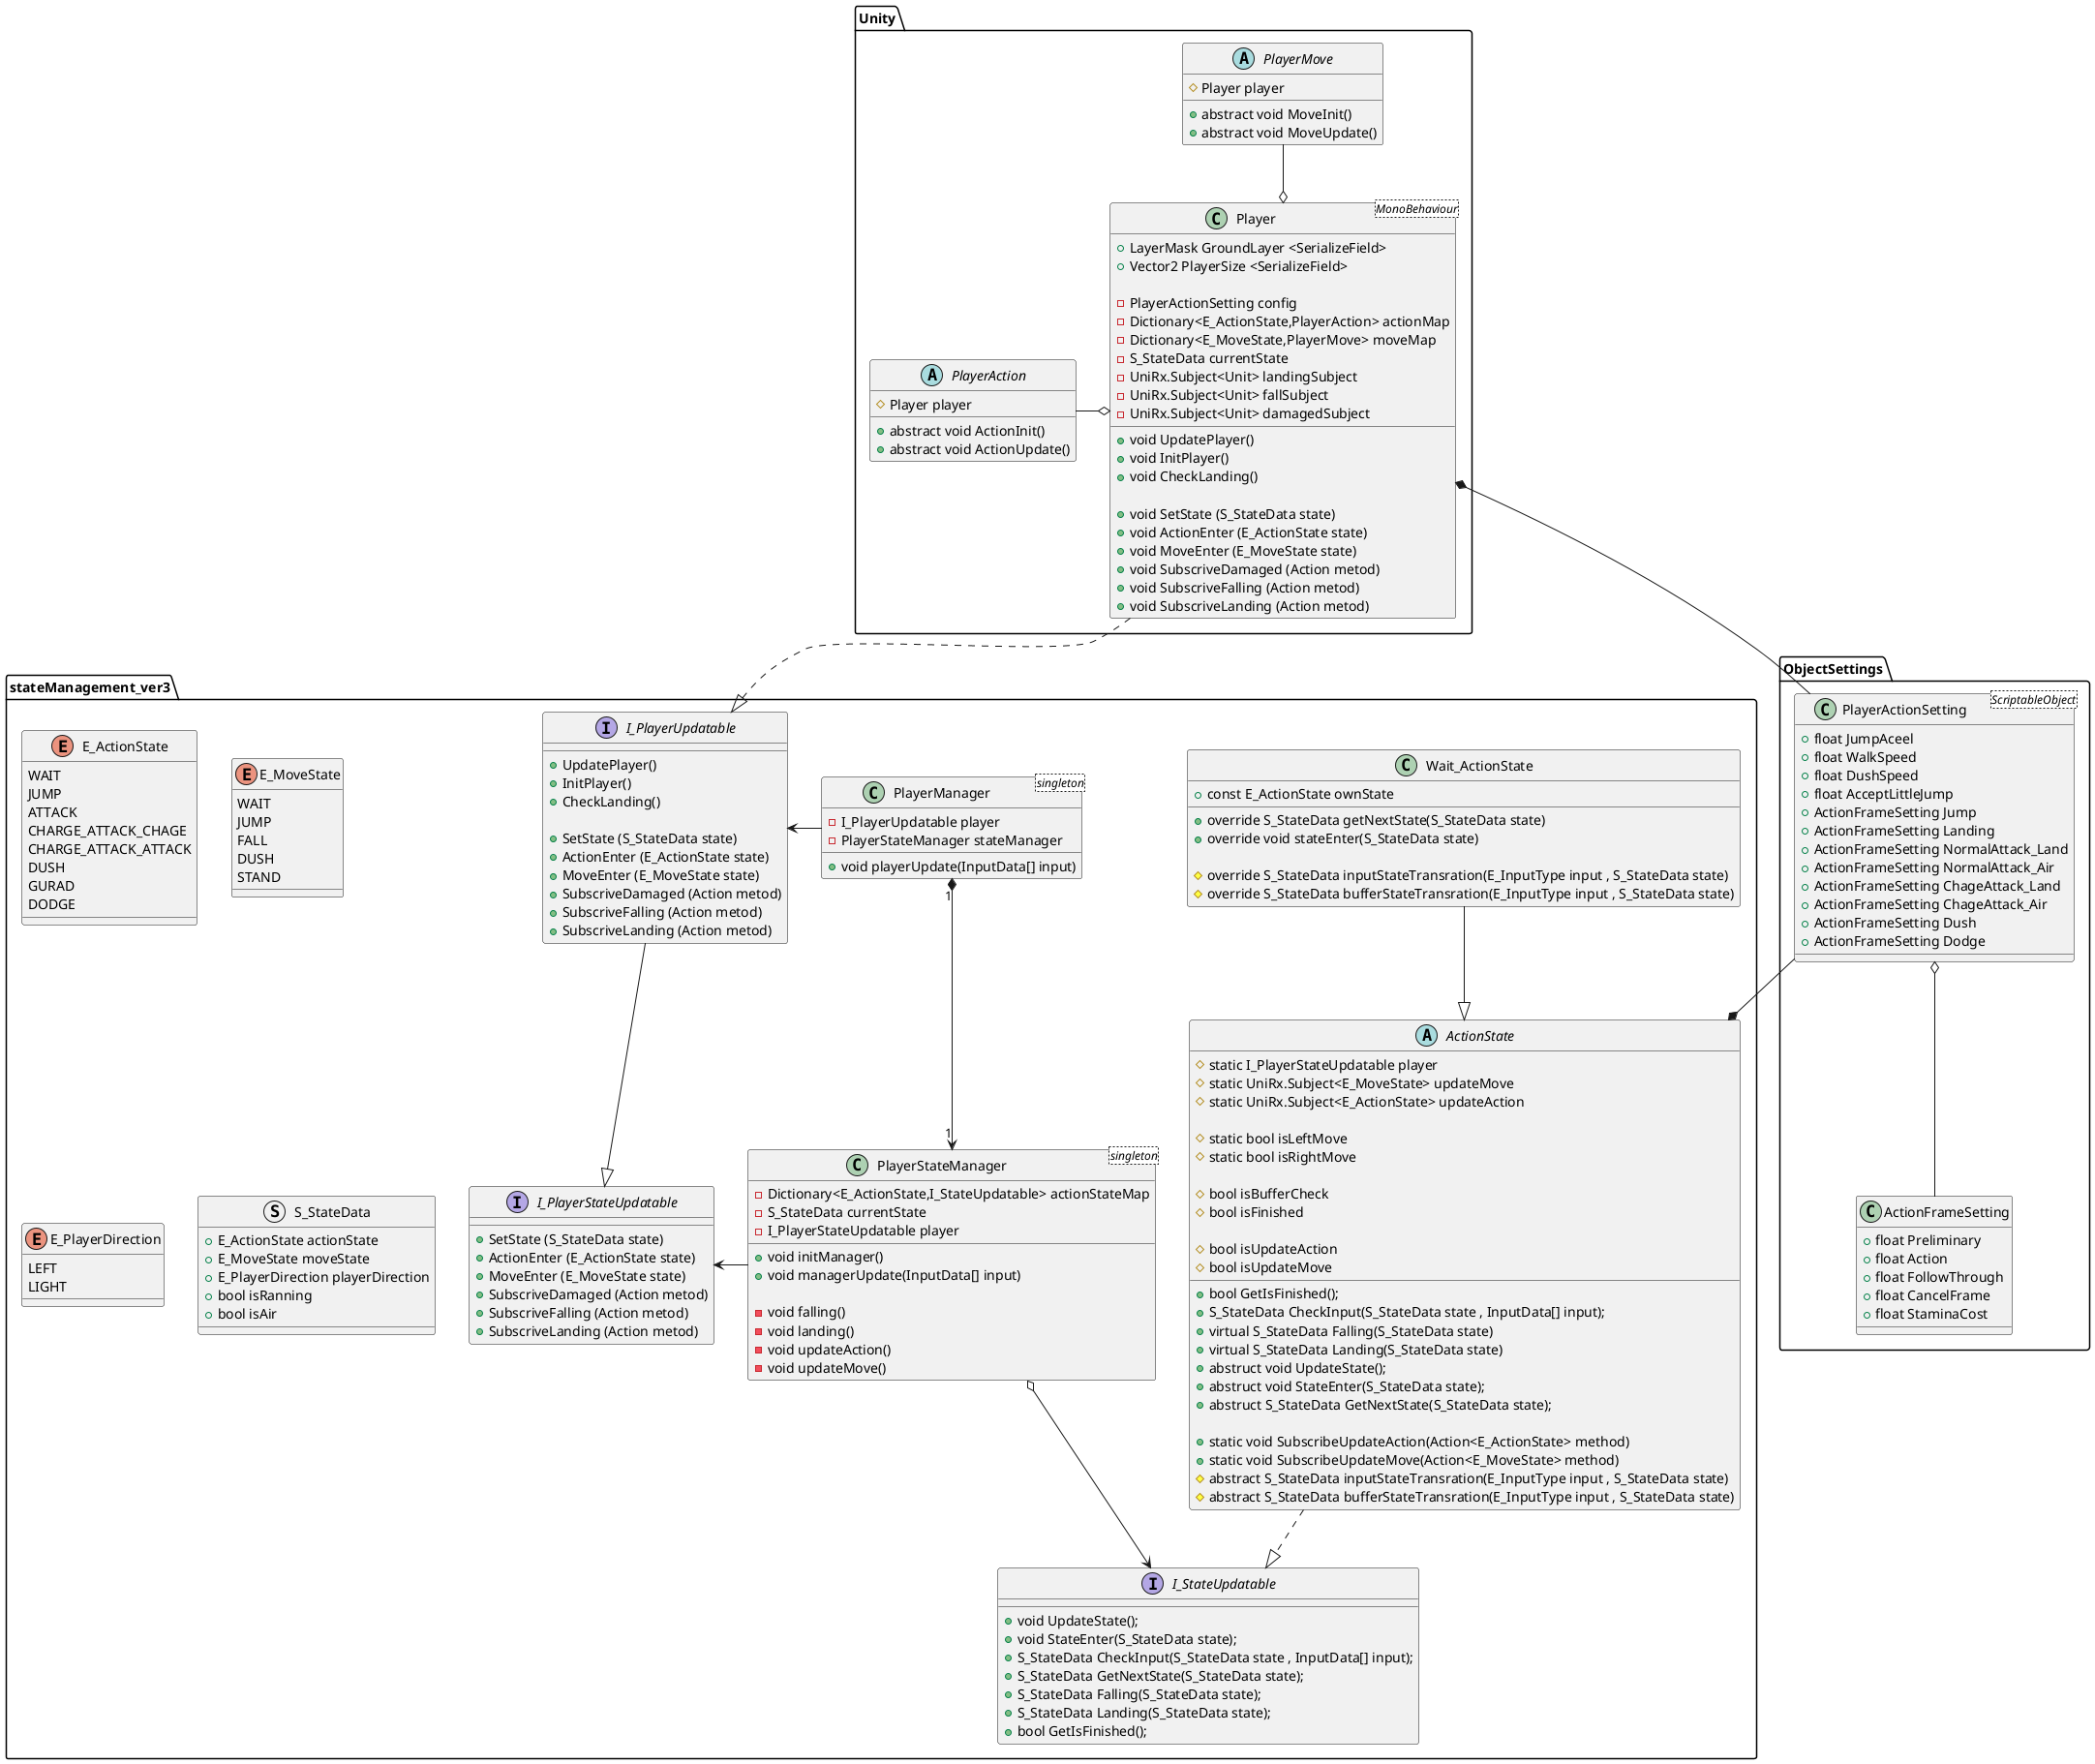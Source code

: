 @startuml stateManagement_ver3

namespace ObjectSettings{
    class PlayerActionSetting <ScriptableObject> {
        + float JumpAceel
        + float WalkSpeed
        + float DushSpeed
        + float AcceptLittleJump
        + ActionFrameSetting Jump
        + ActionFrameSetting Landing
        + ActionFrameSetting NormalAttack_Land
        + ActionFrameSetting NormalAttack_Air
        + ActionFrameSetting ChageAttack_Land
        + ActionFrameSetting ChageAttack_Air
        + ActionFrameSetting Dush
        + ActionFrameSetting Dodge
    }

    class ActionFrameSetting{
        + float Preliminary
        + float Action
        + float FollowThrough
        + float CancelFrame
        + float StaminaCost
    }
}

namespace Unity {

    class Player <MonoBehaviour>{
        + LayerMask GroundLayer <SerializeField>
        + Vector2 PlayerSize <SerializeField>

        - PlayerActionSetting config
        - Dictionary<E_ActionState,PlayerAction> actionMap
        - Dictionary<E_MoveState,PlayerMove> moveMap
        - S_StateData currentState
        - UniRx.Subject<Unit> landingSubject
        - UniRx.Subject<Unit> fallSubject
        - UniRx.Subject<Unit> damagedSubject

        + void UpdatePlayer()
        + void InitPlayer()
        + void CheckLanding()

        + void SetState (S_StateData state)
        + void ActionEnter (E_ActionState state)
        + void MoveEnter (E_MoveState state)
        + void SubscriveDamaged (Action metod)
        + void SubscriveFalling (Action metod)
        + void SubscriveLanding (Action metod)
        
    }

    abstract class PlayerMove{
        # Player player
        + abstract void MoveInit()
        + abstract void MoveUpdate()
    }

    abstract class PlayerAction{
        # Player player
        + abstract void ActionInit()
        + abstract void ActionUpdate()
    }

}


namespace stateManagement_ver3{

    interface I_PlayerUpdatable{
        + UpdatePlayer()
        + InitPlayer()
        + CheckLanding()

        + SetState (S_StateData state)
        + ActionEnter (E_ActionState state)
        + MoveEnter (E_MoveState state)
        + SubscriveDamaged (Action metod)
        + SubscriveFalling (Action metod)
        + SubscriveLanding (Action metod)
    }

    interface I_PlayerStateUpdatable{
        + SetState (S_StateData state)
        + ActionEnter (E_ActionState state)
        + MoveEnter (E_MoveState state)
        + SubscriveDamaged (Action metod)
        + SubscriveFalling (Action metod)
        + SubscriveLanding (Action metod)
    }

    interface I_StateUpdatable{
        + void UpdateState();
        + void StateEnter(S_StateData state);
        + S_StateData CheckInput(S_StateData state , InputData[] input);
        + S_StateData GetNextState(S_StateData state);
        + S_StateData Falling(S_StateData state);
        + S_StateData Landing(S_StateData state);
        + bool GetIsFinished();
    }

    abstract class ActionState{
        # static I_PlayerStateUpdatable player
        # static UniRx.Subject<E_MoveState> updateMove
        # static UniRx.Subject<E_ActionState> updateAction

        # static bool isLeftMove
        # static bool isRightMove

        # bool isBufferCheck
        # bool isFinished

        # bool isUpdateAction
        # bool isUpdateMove

        + bool GetIsFinished();
        + S_StateData CheckInput(S_StateData state , InputData[] input);
        + virtual S_StateData Falling(S_StateData state)
        + virtual S_StateData Landing(S_StateData state)
        + abstruct void UpdateState();
        + abstruct void StateEnter(S_StateData state);
        + abstruct S_StateData GetNextState(S_StateData state);

        + static void SubscribeUpdateAction(Action<E_ActionState> method)
        + static void SubscribeUpdateMove(Action<E_MoveState> method)
        # abstract S_StateData inputStateTransration(E_InputType input , S_StateData state)
        # abstract S_StateData bufferStateTransration(E_InputType input , S_StateData state)
        
    }

    class PlayerManager <singleton>{
        - I_PlayerUpdatable player
        - PlayerStateManager stateManager

        + void playerUpdate(InputData[] input)
    }

    class PlayerStateManager <singleton>{
        - Dictionary<E_ActionState,I_StateUpdatable> actionStateMap
        - S_StateData currentState
        - I_PlayerStateUpdatable player

        + void initManager()
        + void managerUpdate(InputData[] input)

        - void falling()
        - void landing()
        - void updateAction()
        - void updateMove()
    }

    class Wait_ActionState{
        + const E_ActionState ownState

        + override S_StateData getNextState(S_StateData state)
        + override void stateEnter(S_StateData state)

        # override S_StateData inputStateTransration(E_InputType input , S_StateData state)
        # override S_StateData bufferStateTransration(E_InputType input , S_StateData state)
        
    }

    enum E_ActionState{
        WAIT
        JUMP
        ATTACK
        CHARGE_ATTACK_CHAGE
        CHARGE_ATTACK_ATTACK
        DUSH
        GURAD
        DODGE
    }

    enum E_MoveState{
        WAIT
        JUMP
        FALL
        DUSH
        STAND
    }

    enum E_PlayerDirection{
       LEFT
       LIGHT
    }

    struct S_StateData{
        + E_ActionState actionState
        + E_MoveState moveState
        + E_PlayerDirection playerDirection
        + bool isRanning
        + bool isAir
    }
    
}


I_PlayerUpdatable -down-|> I_PlayerStateUpdatable

PlayerManager "1" *-down-> "1" PlayerStateManager

PlayerManager -left-> I_PlayerUpdatable
PlayerStateManager -left-> I_PlayerStateUpdatable

PlayerStateManager o--> I_StateUpdatable

ActionState ..|> I_StateUpdatable
PlayerActionSetting --* ActionState


Wait_ActionState --|> ActionState

Player ..|> I_PlayerUpdatable

Player o-left- PlayerAction
Player o-up- PlayerMove
Player *-- PlayerActionSetting

PlayerActionSetting o-- ActionFrameSetting

@enduml